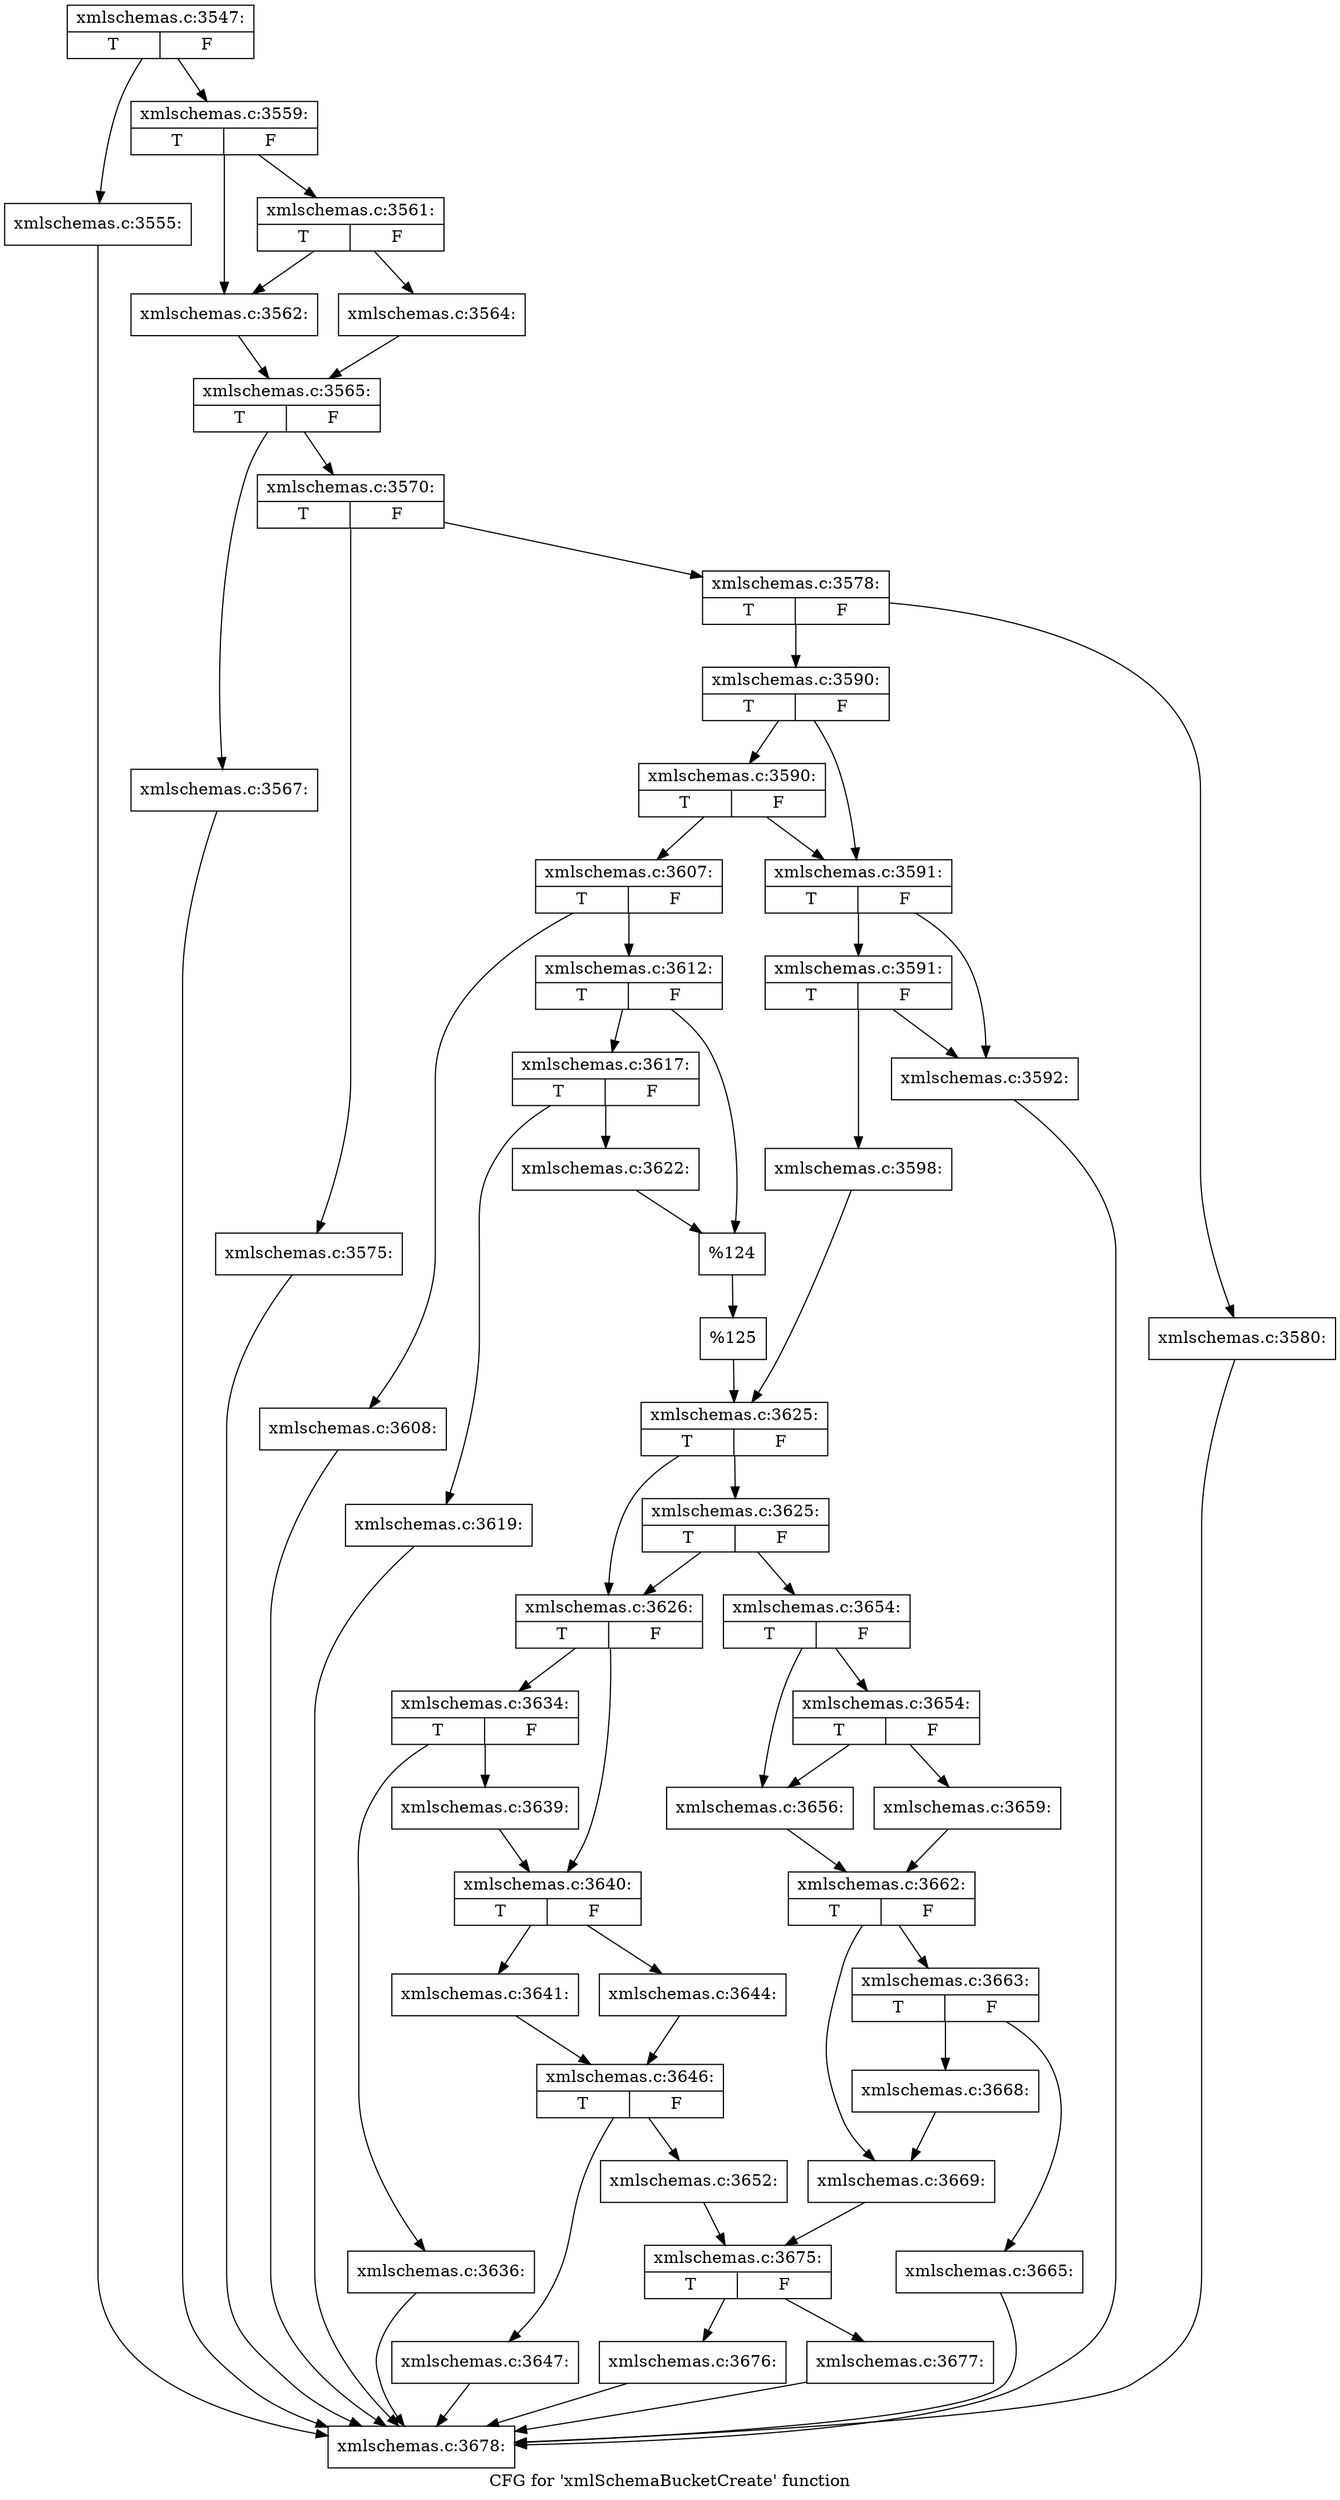 digraph "CFG for 'xmlSchemaBucketCreate' function" {
	label="CFG for 'xmlSchemaBucketCreate' function";

	Node0x4c4f8c0 [shape=record,label="{xmlschemas.c:3547:|{<s0>T|<s1>F}}"];
	Node0x4c4f8c0 -> Node0x4c53450;
	Node0x4c4f8c0 -> Node0x4c534a0;
	Node0x4c53450 [shape=record,label="{xmlschemas.c:3555:}"];
	Node0x4c53450 -> Node0x4c4fd20;
	Node0x4c534a0 [shape=record,label="{xmlschemas.c:3559:|{<s0>T|<s1>F}}"];
	Node0x4c534a0 -> Node0x4c544a0;
	Node0x4c534a0 -> Node0x4c54590;
	Node0x4c54590 [shape=record,label="{xmlschemas.c:3561:|{<s0>T|<s1>F}}"];
	Node0x4c54590 -> Node0x4c544a0;
	Node0x4c54590 -> Node0x4c54540;
	Node0x4c544a0 [shape=record,label="{xmlschemas.c:3562:}"];
	Node0x4c544a0 -> Node0x4c544f0;
	Node0x4c54540 [shape=record,label="{xmlschemas.c:3564:}"];
	Node0x4c54540 -> Node0x4c544f0;
	Node0x4c544f0 [shape=record,label="{xmlschemas.c:3565:|{<s0>T|<s1>F}}"];
	Node0x4c544f0 -> Node0x4c55070;
	Node0x4c544f0 -> Node0x4c550c0;
	Node0x4c55070 [shape=record,label="{xmlschemas.c:3567:}"];
	Node0x4c55070 -> Node0x4c4fd20;
	Node0x4c550c0 [shape=record,label="{xmlschemas.c:3570:|{<s0>T|<s1>F}}"];
	Node0x4c550c0 -> Node0x4c56440;
	Node0x4c550c0 -> Node0x4c56490;
	Node0x4c56440 [shape=record,label="{xmlschemas.c:3575:}"];
	Node0x4c56440 -> Node0x4c4fd20;
	Node0x4c56490 [shape=record,label="{xmlschemas.c:3578:|{<s0>T|<s1>F}}"];
	Node0x4c56490 -> Node0x4c56fb0;
	Node0x4c56490 -> Node0x4c57000;
	Node0x4c56fb0 [shape=record,label="{xmlschemas.c:3580:}"];
	Node0x4c56fb0 -> Node0x4c4fd20;
	Node0x4c57000 [shape=record,label="{xmlschemas.c:3590:|{<s0>T|<s1>F}}"];
	Node0x4c57000 -> Node0x4c57960;
	Node0x4c57000 -> Node0x4c57870;
	Node0x4c57960 [shape=record,label="{xmlschemas.c:3590:|{<s0>T|<s1>F}}"];
	Node0x4c57960 -> Node0x4c57910;
	Node0x4c57960 -> Node0x4c57870;
	Node0x4c57870 [shape=record,label="{xmlschemas.c:3591:|{<s0>T|<s1>F}}"];
	Node0x4c57870 -> Node0x4c58330;
	Node0x4c57870 -> Node0x4c583d0;
	Node0x4c583d0 [shape=record,label="{xmlschemas.c:3591:|{<s0>T|<s1>F}}"];
	Node0x4c583d0 -> Node0x4c58330;
	Node0x4c583d0 -> Node0x4c58380;
	Node0x4c58330 [shape=record,label="{xmlschemas.c:3592:}"];
	Node0x4c58330 -> Node0x4c4fd20;
	Node0x4c58380 [shape=record,label="{xmlschemas.c:3598:}"];
	Node0x4c58380 -> Node0x4c578c0;
	Node0x4c57910 [shape=record,label="{xmlschemas.c:3607:|{<s0>T|<s1>F}}"];
	Node0x4c57910 -> Node0x4c59af0;
	Node0x4c57910 -> Node0x4c59b90;
	Node0x4c59af0 [shape=record,label="{xmlschemas.c:3608:}"];
	Node0x4c59af0 -> Node0x4c4fd20;
	Node0x4c59b90 [shape=record,label="{xmlschemas.c:3612:|{<s0>T|<s1>F}}"];
	Node0x4c59b90 -> Node0x4c5a540;
	Node0x4c59b90 -> Node0x4c5a590;
	Node0x4c5a540 [shape=record,label="{xmlschemas.c:3617:|{<s0>T|<s1>F}}"];
	Node0x4c5a540 -> Node0x4c5acb0;
	Node0x4c5a540 -> Node0x4c5ad00;
	Node0x4c5acb0 [shape=record,label="{xmlschemas.c:3619:}"];
	Node0x4c5acb0 -> Node0x4c4fd20;
	Node0x4c5ad00 [shape=record,label="{xmlschemas.c:3622:}"];
	Node0x4c5ad00 -> Node0x4c5a590;
	Node0x4c5a590 [shape=record,label="{%124}"];
	Node0x4c5a590 -> Node0x4c59b40;
	Node0x4c59b40 [shape=record,label="{%125}"];
	Node0x4c59b40 -> Node0x4c578c0;
	Node0x4c578c0 [shape=record,label="{xmlschemas.c:3625:|{<s0>T|<s1>F}}"];
	Node0x4c578c0 -> Node0x4c5bbb0;
	Node0x4c578c0 -> Node0x4c5bca0;
	Node0x4c5bca0 [shape=record,label="{xmlschemas.c:3625:|{<s0>T|<s1>F}}"];
	Node0x4c5bca0 -> Node0x4c5bbb0;
	Node0x4c5bca0 -> Node0x4c5bc50;
	Node0x4c5bbb0 [shape=record,label="{xmlschemas.c:3626:|{<s0>T|<s1>F}}"];
	Node0x4c5bbb0 -> Node0x4c5c440;
	Node0x4c5bbb0 -> Node0x4c5c490;
	Node0x4c5c440 [shape=record,label="{xmlschemas.c:3634:|{<s0>T|<s1>F}}"];
	Node0x4c5c440 -> Node0x4c5d1b0;
	Node0x4c5c440 -> Node0x4c5d4e0;
	Node0x4c5d1b0 [shape=record,label="{xmlschemas.c:3636:}"];
	Node0x4c5d1b0 -> Node0x4c4fd20;
	Node0x4c5d4e0 [shape=record,label="{xmlschemas.c:3639:}"];
	Node0x4c5d4e0 -> Node0x4c5c490;
	Node0x4c5c490 [shape=record,label="{xmlschemas.c:3640:|{<s0>T|<s1>F}}"];
	Node0x4c5c490 -> Node0x4c5dde0;
	Node0x4c5c490 -> Node0x4c5de80;
	Node0x4c5dde0 [shape=record,label="{xmlschemas.c:3641:}"];
	Node0x4c5dde0 -> Node0x4c5de30;
	Node0x4c5de80 [shape=record,label="{xmlschemas.c:3644:}"];
	Node0x4c5de80 -> Node0x4c5de30;
	Node0x4c5de30 [shape=record,label="{xmlschemas.c:3646:|{<s0>T|<s1>F}}"];
	Node0x4c5de30 -> Node0x4c5e600;
	Node0x4c5de30 -> Node0x4c5e8b0;
	Node0x4c5e600 [shape=record,label="{xmlschemas.c:3647:}"];
	Node0x4c5e600 -> Node0x4c4fd20;
	Node0x4c5e8b0 [shape=record,label="{xmlschemas.c:3652:}"];
	Node0x4c5e8b0 -> Node0x4c5bc00;
	Node0x4c5bc50 [shape=record,label="{xmlschemas.c:3654:|{<s0>T|<s1>F}}"];
	Node0x4c5bc50 -> Node0x4c5f9c0;
	Node0x4c5bc50 -> Node0x4c5fab0;
	Node0x4c5fab0 [shape=record,label="{xmlschemas.c:3654:|{<s0>T|<s1>F}}"];
	Node0x4c5fab0 -> Node0x4c5f9c0;
	Node0x4c5fab0 -> Node0x4c5fa60;
	Node0x4c5f9c0 [shape=record,label="{xmlschemas.c:3656:}"];
	Node0x4c5f9c0 -> Node0x4c5fa10;
	Node0x4c5fa60 [shape=record,label="{xmlschemas.c:3659:}"];
	Node0x4c5fa60 -> Node0x4c5fa10;
	Node0x4c5fa10 [shape=record,label="{xmlschemas.c:3662:|{<s0>T|<s1>F}}"];
	Node0x4c5fa10 -> Node0x4c61af0;
	Node0x4c5fa10 -> Node0x4c61b40;
	Node0x4c61af0 [shape=record,label="{xmlschemas.c:3663:|{<s0>T|<s1>F}}"];
	Node0x4c61af0 -> Node0x4c622e0;
	Node0x4c61af0 -> Node0x4c62330;
	Node0x4c622e0 [shape=record,label="{xmlschemas.c:3665:}"];
	Node0x4c622e0 -> Node0x4c4fd20;
	Node0x4c62330 [shape=record,label="{xmlschemas.c:3668:}"];
	Node0x4c62330 -> Node0x4c61b40;
	Node0x4c61b40 [shape=record,label="{xmlschemas.c:3669:}"];
	Node0x4c61b40 -> Node0x4c5bc00;
	Node0x4c5bc00 [shape=record,label="{xmlschemas.c:3675:|{<s0>T|<s1>F}}"];
	Node0x4c5bc00 -> Node0x45bd0b0;
	Node0x4c5bc00 -> Node0x4c63400;
	Node0x45bd0b0 [shape=record,label="{xmlschemas.c:3676:}"];
	Node0x45bd0b0 -> Node0x4c4fd20;
	Node0x4c63400 [shape=record,label="{xmlschemas.c:3677:}"];
	Node0x4c63400 -> Node0x4c4fd20;
	Node0x4c4fd20 [shape=record,label="{xmlschemas.c:3678:}"];
}
